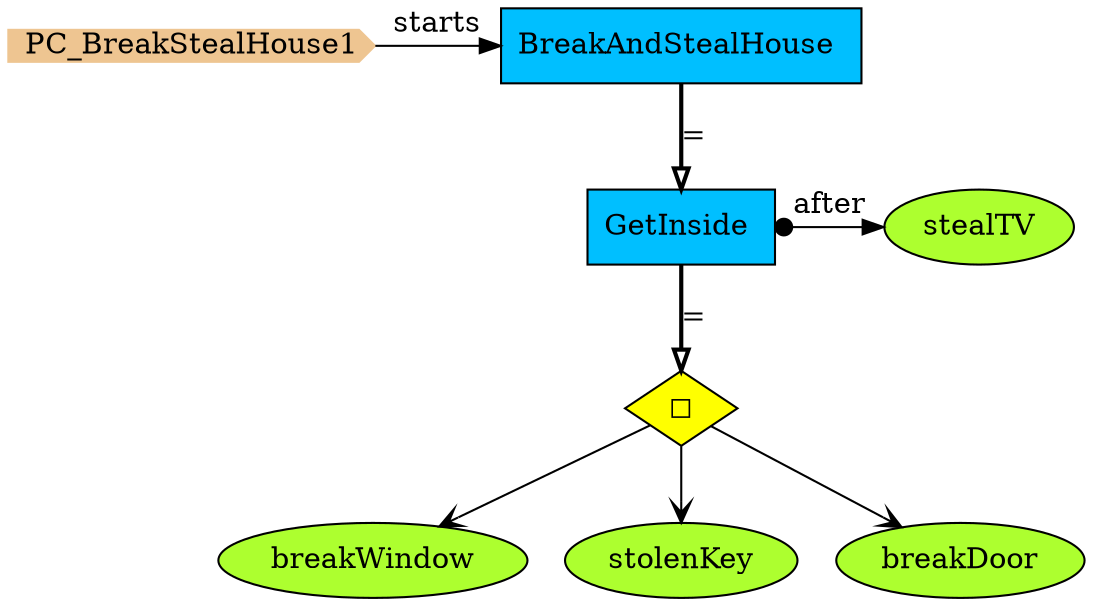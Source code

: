 digraph {
StartN_ [shape = cds,color=burlywood2,style=filled,height=.2,width=.2, label =PC_BreakStealHouse1];
GetInside [shape=box,fillcolor=deepskyblue,style = filled,label="GetInside "];
breakWindow [shape=ellipse,fillcolor=greenyellow,style = filled,label="breakWindow"];
stealTV [shape=ellipse,fillcolor=greenyellow,style = filled,label="stealTV"];
OpGetInside [shape=diamond,fillcolor=yellow,style = filled,label="◻︎"];
stolenKey [shape=ellipse,fillcolor=greenyellow,style = filled,label="stolenKey"];
breakDoor [shape=ellipse,fillcolor=greenyellow,style = filled,label="breakDoor"];
BreakAndStealHouse [shape=box,fillcolor=deepskyblue,style = filled,label="BreakAndStealHouse "];

{rank=same;stealTV,GetInside}
{rank=same;BreakAndStealHouse,StartN_}

OpGetInside->breakWindow[arrowhead="open"];
GetInside->stealTV[arrowtail=dot,dir=both,label="after"];
GetInside->OpGetInside[arrowhead="onormal",penwidth=2,label="="];
BreakAndStealHouse->GetInside[arrowhead="onormal",penwidth=2,label="="];
StartN_->BreakAndStealHouse[label="starts"];
OpGetInside->breakDoor[arrowhead="open"];
OpGetInside->stolenKey[arrowhead="open"];
}